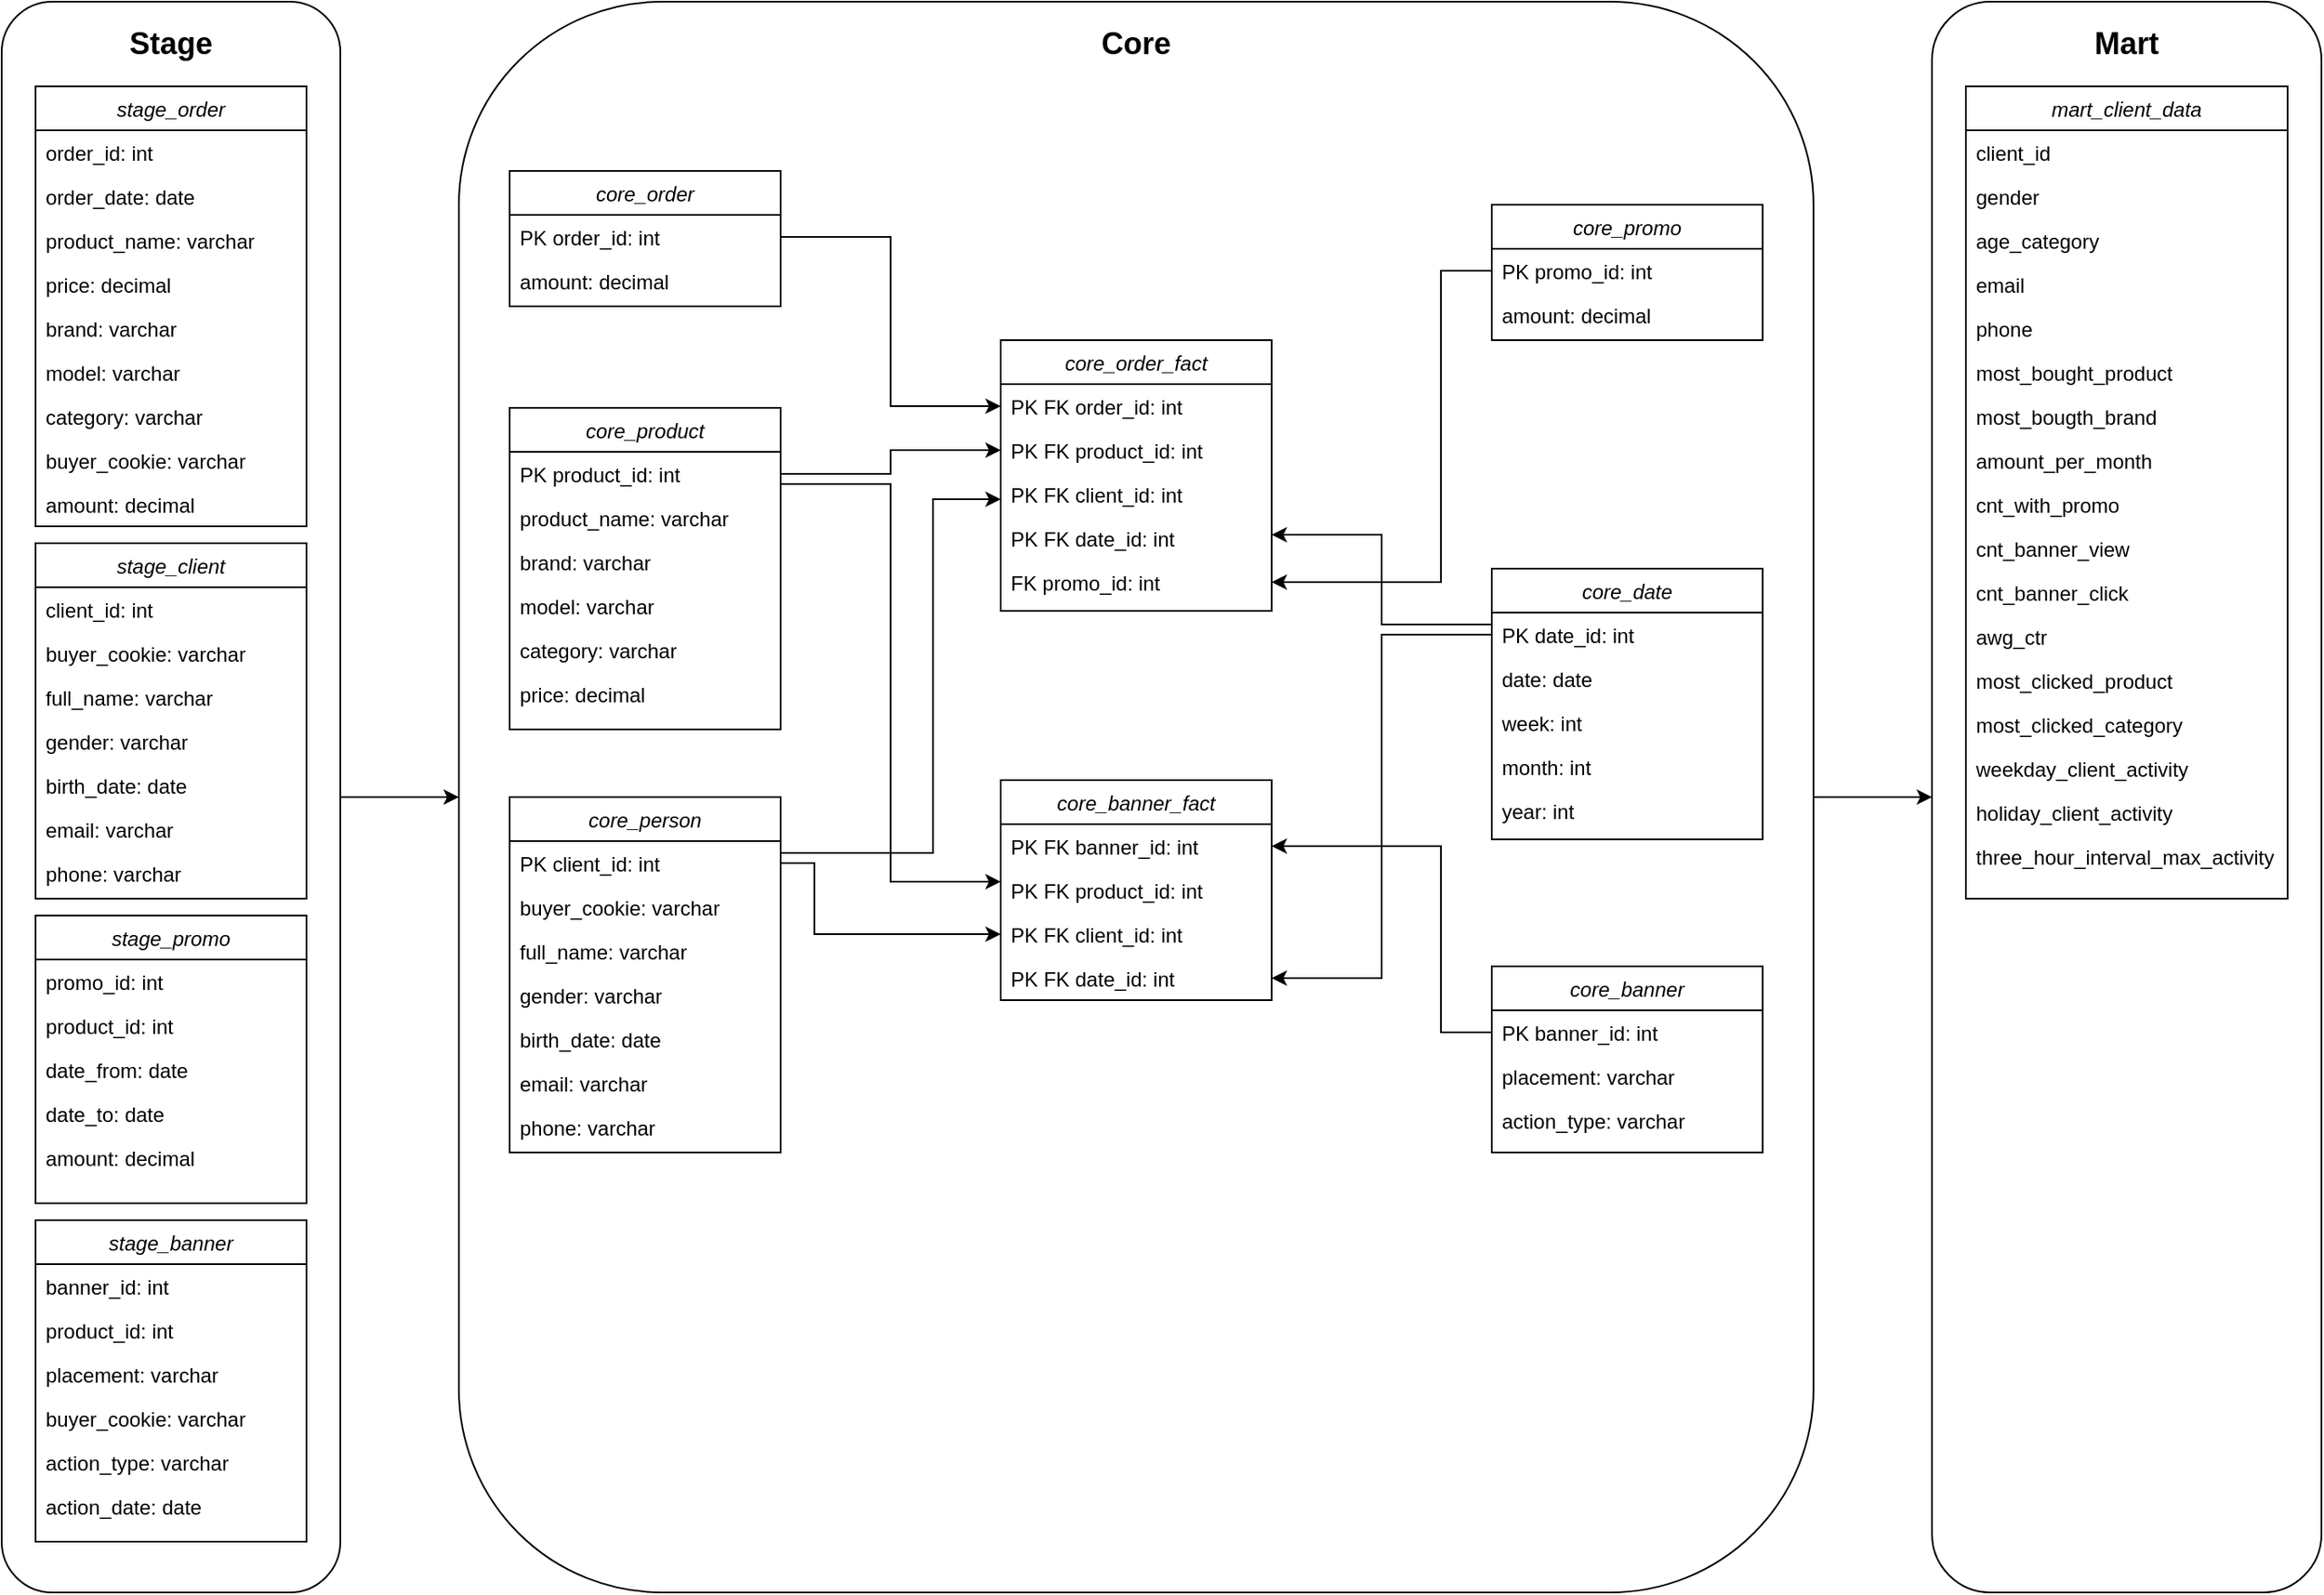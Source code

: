 <mxfile version="21.5.0" type="device">
  <diagram id="C5RBs43oDa-KdzZeNtuy" name="Page-1">
    <mxGraphModel dx="1882" dy="1046" grid="1" gridSize="10" guides="1" tooltips="1" connect="1" arrows="1" fold="1" page="1" pageScale="1" pageWidth="3300" pageHeight="4681" math="0" shadow="0">
      <root>
        <mxCell id="WIyWlLk6GJQsqaUBKTNV-0" />
        <mxCell id="WIyWlLk6GJQsqaUBKTNV-1" parent="WIyWlLk6GJQsqaUBKTNV-0" />
        <mxCell id="9TkdJ6LL7SFrTJENFwhf-164" style="edgeStyle=orthogonalEdgeStyle;rounded=0;orthogonalLoop=1;jettySize=auto;html=1;exitX=1;exitY=0.5;exitDx=0;exitDy=0;entryX=0;entryY=0.5;entryDx=0;entryDy=0;" edge="1" parent="WIyWlLk6GJQsqaUBKTNV-1" source="9TkdJ6LL7SFrTJENFwhf-155" target="9TkdJ6LL7SFrTJENFwhf-108">
          <mxGeometry relative="1" as="geometry" />
        </mxCell>
        <mxCell id="9TkdJ6LL7SFrTJENFwhf-155" value="" style="rounded=1;whiteSpace=wrap;html=1;" vertex="1" parent="WIyWlLk6GJQsqaUBKTNV-1">
          <mxGeometry x="310" y="80" width="800" height="940" as="geometry" />
        </mxCell>
        <mxCell id="9TkdJ6LL7SFrTJENFwhf-108" value="" style="rounded=1;whiteSpace=wrap;html=1;" vertex="1" parent="WIyWlLk6GJQsqaUBKTNV-1">
          <mxGeometry x="1180" y="80" width="230" height="940" as="geometry" />
        </mxCell>
        <mxCell id="9TkdJ6LL7SFrTJENFwhf-165" style="edgeStyle=orthogonalEdgeStyle;rounded=0;orthogonalLoop=1;jettySize=auto;html=1;exitX=1;exitY=0.5;exitDx=0;exitDy=0;entryX=0;entryY=0.5;entryDx=0;entryDy=0;" edge="1" parent="WIyWlLk6GJQsqaUBKTNV-1" source="9TkdJ6LL7SFrTJENFwhf-8" target="9TkdJ6LL7SFrTJENFwhf-155">
          <mxGeometry relative="1" as="geometry" />
        </mxCell>
        <mxCell id="9TkdJ6LL7SFrTJENFwhf-8" value="" style="rounded=1;whiteSpace=wrap;html=1;" vertex="1" parent="WIyWlLk6GJQsqaUBKTNV-1">
          <mxGeometry x="40" y="80" width="200" height="940" as="geometry" />
        </mxCell>
        <mxCell id="zkfFHV4jXpPFQw0GAbJ--0" value="stage_promo" style="swimlane;fontStyle=2;align=center;verticalAlign=top;childLayout=stackLayout;horizontal=1;startSize=26;horizontalStack=0;resizeParent=1;resizeLast=0;collapsible=1;marginBottom=0;rounded=0;shadow=0;strokeWidth=1;" parent="WIyWlLk6GJQsqaUBKTNV-1" vertex="1">
          <mxGeometry x="60" y="620" width="160" height="170" as="geometry">
            <mxRectangle x="230" y="140" width="160" height="26" as="alternateBounds" />
          </mxGeometry>
        </mxCell>
        <mxCell id="zkfFHV4jXpPFQw0GAbJ--1" value="promo_id: int" style="text;align=left;verticalAlign=top;spacingLeft=4;spacingRight=4;overflow=hidden;rotatable=0;points=[[0,0.5],[1,0.5]];portConstraint=eastwest;" parent="zkfFHV4jXpPFQw0GAbJ--0" vertex="1">
          <mxGeometry y="26" width="160" height="26" as="geometry" />
        </mxCell>
        <mxCell id="zkfFHV4jXpPFQw0GAbJ--2" value="product_id: int" style="text;align=left;verticalAlign=top;spacingLeft=4;spacingRight=4;overflow=hidden;rotatable=0;points=[[0,0.5],[1,0.5]];portConstraint=eastwest;rounded=0;shadow=0;html=0;" parent="zkfFHV4jXpPFQw0GAbJ--0" vertex="1">
          <mxGeometry y="52" width="160" height="26" as="geometry" />
        </mxCell>
        <mxCell id="zkfFHV4jXpPFQw0GAbJ--3" value="date_from: date" style="text;align=left;verticalAlign=top;spacingLeft=4;spacingRight=4;overflow=hidden;rotatable=0;points=[[0,0.5],[1,0.5]];portConstraint=eastwest;rounded=0;shadow=0;html=0;" parent="zkfFHV4jXpPFQw0GAbJ--0" vertex="1">
          <mxGeometry y="78" width="160" height="26" as="geometry" />
        </mxCell>
        <mxCell id="9TkdJ6LL7SFrTJENFwhf-22" value="date_to: date" style="text;align=left;verticalAlign=top;spacingLeft=4;spacingRight=4;overflow=hidden;rotatable=0;points=[[0,0.5],[1,0.5]];portConstraint=eastwest;rounded=0;shadow=0;html=0;" vertex="1" parent="zkfFHV4jXpPFQw0GAbJ--0">
          <mxGeometry y="104" width="160" height="26" as="geometry" />
        </mxCell>
        <mxCell id="9TkdJ6LL7SFrTJENFwhf-23" value="amount: decimal" style="text;align=left;verticalAlign=top;spacingLeft=4;spacingRight=4;overflow=hidden;rotatable=0;points=[[0,0.5],[1,0.5]];portConstraint=eastwest;rounded=0;shadow=0;html=0;" vertex="1" parent="zkfFHV4jXpPFQw0GAbJ--0">
          <mxGeometry y="130" width="160" height="26" as="geometry" />
        </mxCell>
        <mxCell id="9TkdJ6LL7SFrTJENFwhf-0" value="stage_client" style="swimlane;fontStyle=2;align=center;verticalAlign=top;childLayout=stackLayout;horizontal=1;startSize=26;horizontalStack=0;resizeParent=1;resizeLast=0;collapsible=1;marginBottom=0;rounded=0;shadow=0;strokeWidth=1;" vertex="1" parent="WIyWlLk6GJQsqaUBKTNV-1">
          <mxGeometry x="60" y="400" width="160" height="210" as="geometry">
            <mxRectangle x="220" y="280" width="160" height="26" as="alternateBounds" />
          </mxGeometry>
        </mxCell>
        <mxCell id="9TkdJ6LL7SFrTJENFwhf-1" value="client_id: int" style="text;align=left;verticalAlign=top;spacingLeft=4;spacingRight=4;overflow=hidden;rotatable=0;points=[[0,0.5],[1,0.5]];portConstraint=eastwest;" vertex="1" parent="9TkdJ6LL7SFrTJENFwhf-0">
          <mxGeometry y="26" width="160" height="26" as="geometry" />
        </mxCell>
        <mxCell id="9TkdJ6LL7SFrTJENFwhf-2" value="buyer_cookie: varchar" style="text;align=left;verticalAlign=top;spacingLeft=4;spacingRight=4;overflow=hidden;rotatable=0;points=[[0,0.5],[1,0.5]];portConstraint=eastwest;rounded=0;shadow=0;html=0;" vertex="1" parent="9TkdJ6LL7SFrTJENFwhf-0">
          <mxGeometry y="52" width="160" height="26" as="geometry" />
        </mxCell>
        <mxCell id="9TkdJ6LL7SFrTJENFwhf-3" value="full_name: varchar" style="text;align=left;verticalAlign=top;spacingLeft=4;spacingRight=4;overflow=hidden;rotatable=0;points=[[0,0.5],[1,0.5]];portConstraint=eastwest;rounded=0;shadow=0;html=0;" vertex="1" parent="9TkdJ6LL7SFrTJENFwhf-0">
          <mxGeometry y="78" width="160" height="26" as="geometry" />
        </mxCell>
        <mxCell id="9TkdJ6LL7SFrTJENFwhf-18" value="gender: varchar" style="text;align=left;verticalAlign=top;spacingLeft=4;spacingRight=4;overflow=hidden;rotatable=0;points=[[0,0.5],[1,0.5]];portConstraint=eastwest;rounded=0;shadow=0;html=0;" vertex="1" parent="9TkdJ6LL7SFrTJENFwhf-0">
          <mxGeometry y="104" width="160" height="26" as="geometry" />
        </mxCell>
        <mxCell id="9TkdJ6LL7SFrTJENFwhf-19" value="birth_date: date" style="text;align=left;verticalAlign=top;spacingLeft=4;spacingRight=4;overflow=hidden;rotatable=0;points=[[0,0.5],[1,0.5]];portConstraint=eastwest;rounded=0;shadow=0;html=0;" vertex="1" parent="9TkdJ6LL7SFrTJENFwhf-0">
          <mxGeometry y="130" width="160" height="26" as="geometry" />
        </mxCell>
        <mxCell id="9TkdJ6LL7SFrTJENFwhf-20" value="email: varchar" style="text;align=left;verticalAlign=top;spacingLeft=4;spacingRight=4;overflow=hidden;rotatable=0;points=[[0,0.5],[1,0.5]];portConstraint=eastwest;rounded=0;shadow=0;html=0;" vertex="1" parent="9TkdJ6LL7SFrTJENFwhf-0">
          <mxGeometry y="156" width="160" height="26" as="geometry" />
        </mxCell>
        <mxCell id="9TkdJ6LL7SFrTJENFwhf-21" value="phone: varchar" style="text;align=left;verticalAlign=top;spacingLeft=4;spacingRight=4;overflow=hidden;rotatable=0;points=[[0,0.5],[1,0.5]];portConstraint=eastwest;rounded=0;shadow=0;html=0;" vertex="1" parent="9TkdJ6LL7SFrTJENFwhf-0">
          <mxGeometry y="182" width="160" height="26" as="geometry" />
        </mxCell>
        <mxCell id="9TkdJ6LL7SFrTJENFwhf-4" value="stage_order" style="swimlane;fontStyle=2;align=center;verticalAlign=top;childLayout=stackLayout;horizontal=1;startSize=26;horizontalStack=0;resizeParent=1;resizeLast=0;collapsible=1;marginBottom=0;rounded=0;shadow=0;strokeWidth=1;" vertex="1" parent="WIyWlLk6GJQsqaUBKTNV-1">
          <mxGeometry x="60" y="130" width="160" height="260" as="geometry">
            <mxRectangle x="230" y="140" width="160" height="26" as="alternateBounds" />
          </mxGeometry>
        </mxCell>
        <mxCell id="9TkdJ6LL7SFrTJENFwhf-5" value="order_id: int" style="text;align=left;verticalAlign=top;spacingLeft=4;spacingRight=4;overflow=hidden;rotatable=0;points=[[0,0.5],[1,0.5]];portConstraint=eastwest;" vertex="1" parent="9TkdJ6LL7SFrTJENFwhf-4">
          <mxGeometry y="26" width="160" height="26" as="geometry" />
        </mxCell>
        <mxCell id="9TkdJ6LL7SFrTJENFwhf-6" value="order_date: date" style="text;align=left;verticalAlign=top;spacingLeft=4;spacingRight=4;overflow=hidden;rotatable=0;points=[[0,0.5],[1,0.5]];portConstraint=eastwest;rounded=0;shadow=0;html=0;" vertex="1" parent="9TkdJ6LL7SFrTJENFwhf-4">
          <mxGeometry y="52" width="160" height="26" as="geometry" />
        </mxCell>
        <mxCell id="9TkdJ6LL7SFrTJENFwhf-7" value="product_name: varchar" style="text;align=left;verticalAlign=top;spacingLeft=4;spacingRight=4;overflow=hidden;rotatable=0;points=[[0,0.5],[1,0.5]];portConstraint=eastwest;rounded=0;shadow=0;html=0;" vertex="1" parent="9TkdJ6LL7SFrTJENFwhf-4">
          <mxGeometry y="78" width="160" height="26" as="geometry" />
        </mxCell>
        <mxCell id="9TkdJ6LL7SFrTJENFwhf-10" value="price: decimal" style="text;align=left;verticalAlign=top;spacingLeft=4;spacingRight=4;overflow=hidden;rotatable=0;points=[[0,0.5],[1,0.5]];portConstraint=eastwest;rounded=0;shadow=0;html=0;" vertex="1" parent="9TkdJ6LL7SFrTJENFwhf-4">
          <mxGeometry y="104" width="160" height="26" as="geometry" />
        </mxCell>
        <mxCell id="9TkdJ6LL7SFrTJENFwhf-12" value="brand: varchar" style="text;align=left;verticalAlign=top;spacingLeft=4;spacingRight=4;overflow=hidden;rotatable=0;points=[[0,0.5],[1,0.5]];portConstraint=eastwest;rounded=0;shadow=0;html=0;" vertex="1" parent="9TkdJ6LL7SFrTJENFwhf-4">
          <mxGeometry y="130" width="160" height="26" as="geometry" />
        </mxCell>
        <mxCell id="9TkdJ6LL7SFrTJENFwhf-14" value="model: varchar" style="text;align=left;verticalAlign=top;spacingLeft=4;spacingRight=4;overflow=hidden;rotatable=0;points=[[0,0.5],[1,0.5]];portConstraint=eastwest;rounded=0;shadow=0;html=0;" vertex="1" parent="9TkdJ6LL7SFrTJENFwhf-4">
          <mxGeometry y="156" width="160" height="26" as="geometry" />
        </mxCell>
        <mxCell id="9TkdJ6LL7SFrTJENFwhf-15" value="category: varchar" style="text;align=left;verticalAlign=top;spacingLeft=4;spacingRight=4;overflow=hidden;rotatable=0;points=[[0,0.5],[1,0.5]];portConstraint=eastwest;rounded=0;shadow=0;html=0;" vertex="1" parent="9TkdJ6LL7SFrTJENFwhf-4">
          <mxGeometry y="182" width="160" height="26" as="geometry" />
        </mxCell>
        <mxCell id="9TkdJ6LL7SFrTJENFwhf-17" value="buyer_cookie: varchar" style="text;align=left;verticalAlign=top;spacingLeft=4;spacingRight=4;overflow=hidden;rotatable=0;points=[[0,0.5],[1,0.5]];portConstraint=eastwest;rounded=0;shadow=0;html=0;" vertex="1" parent="9TkdJ6LL7SFrTJENFwhf-4">
          <mxGeometry y="208" width="160" height="26" as="geometry" />
        </mxCell>
        <mxCell id="9TkdJ6LL7SFrTJENFwhf-16" value="amount: decimal" style="text;align=left;verticalAlign=top;spacingLeft=4;spacingRight=4;overflow=hidden;rotatable=0;points=[[0,0.5],[1,0.5]];portConstraint=eastwest;rounded=0;shadow=0;html=0;" vertex="1" parent="9TkdJ6LL7SFrTJENFwhf-4">
          <mxGeometry y="234" width="160" height="26" as="geometry" />
        </mxCell>
        <mxCell id="9TkdJ6LL7SFrTJENFwhf-9" value="&lt;h2&gt;Stage&lt;/h2&gt;" style="text;html=1;strokeColor=none;fillColor=none;align=center;verticalAlign=middle;whiteSpace=wrap;rounded=0;" vertex="1" parent="WIyWlLk6GJQsqaUBKTNV-1">
          <mxGeometry x="110" y="90" width="60" height="30" as="geometry" />
        </mxCell>
        <mxCell id="9TkdJ6LL7SFrTJENFwhf-24" value="mart_client_data" style="swimlane;fontStyle=2;align=center;verticalAlign=top;childLayout=stackLayout;horizontal=1;startSize=26;horizontalStack=0;resizeParent=1;resizeLast=0;collapsible=1;marginBottom=0;rounded=0;shadow=0;strokeWidth=1;" vertex="1" parent="WIyWlLk6GJQsqaUBKTNV-1">
          <mxGeometry x="1200" y="130" width="190" height="480" as="geometry">
            <mxRectangle x="230" y="140" width="160" height="26" as="alternateBounds" />
          </mxGeometry>
        </mxCell>
        <mxCell id="9TkdJ6LL7SFrTJENFwhf-25" value="client_id" style="text;align=left;verticalAlign=top;spacingLeft=4;spacingRight=4;overflow=hidden;rotatable=0;points=[[0,0.5],[1,0.5]];portConstraint=eastwest;" vertex="1" parent="9TkdJ6LL7SFrTJENFwhf-24">
          <mxGeometry y="26" width="190" height="26" as="geometry" />
        </mxCell>
        <mxCell id="9TkdJ6LL7SFrTJENFwhf-26" value="gender" style="text;align=left;verticalAlign=top;spacingLeft=4;spacingRight=4;overflow=hidden;rotatable=0;points=[[0,0.5],[1,0.5]];portConstraint=eastwest;rounded=0;shadow=0;html=0;" vertex="1" parent="9TkdJ6LL7SFrTJENFwhf-24">
          <mxGeometry y="52" width="190" height="26" as="geometry" />
        </mxCell>
        <mxCell id="9TkdJ6LL7SFrTJENFwhf-27" value="age_category" style="text;align=left;verticalAlign=top;spacingLeft=4;spacingRight=4;overflow=hidden;rotatable=0;points=[[0,0.5],[1,0.5]];portConstraint=eastwest;rounded=0;shadow=0;html=0;" vertex="1" parent="9TkdJ6LL7SFrTJENFwhf-24">
          <mxGeometry y="78" width="190" height="26" as="geometry" />
        </mxCell>
        <mxCell id="9TkdJ6LL7SFrTJENFwhf-28" value="email" style="text;align=left;verticalAlign=top;spacingLeft=4;spacingRight=4;overflow=hidden;rotatable=0;points=[[0,0.5],[1,0.5]];portConstraint=eastwest;rounded=0;shadow=0;html=0;" vertex="1" parent="9TkdJ6LL7SFrTJENFwhf-24">
          <mxGeometry y="104" width="190" height="26" as="geometry" />
        </mxCell>
        <mxCell id="9TkdJ6LL7SFrTJENFwhf-29" value="phone" style="text;align=left;verticalAlign=top;spacingLeft=4;spacingRight=4;overflow=hidden;rotatable=0;points=[[0,0.5],[1,0.5]];portConstraint=eastwest;rounded=0;shadow=0;html=0;" vertex="1" parent="9TkdJ6LL7SFrTJENFwhf-24">
          <mxGeometry y="130" width="190" height="26" as="geometry" />
        </mxCell>
        <mxCell id="9TkdJ6LL7SFrTJENFwhf-30" value="most_bought_product" style="text;align=left;verticalAlign=top;spacingLeft=4;spacingRight=4;overflow=hidden;rotatable=0;points=[[0,0.5],[1,0.5]];portConstraint=eastwest;rounded=0;shadow=0;html=0;" vertex="1" parent="9TkdJ6LL7SFrTJENFwhf-24">
          <mxGeometry y="156" width="190" height="26" as="geometry" />
        </mxCell>
        <mxCell id="9TkdJ6LL7SFrTJENFwhf-31" value="most_bougth_brand" style="text;align=left;verticalAlign=top;spacingLeft=4;spacingRight=4;overflow=hidden;rotatable=0;points=[[0,0.5],[1,0.5]];portConstraint=eastwest;rounded=0;shadow=0;html=0;" vertex="1" parent="9TkdJ6LL7SFrTJENFwhf-24">
          <mxGeometry y="182" width="190" height="26" as="geometry" />
        </mxCell>
        <mxCell id="9TkdJ6LL7SFrTJENFwhf-32" value="amount_per_month" style="text;align=left;verticalAlign=top;spacingLeft=4;spacingRight=4;overflow=hidden;rotatable=0;points=[[0,0.5],[1,0.5]];portConstraint=eastwest;rounded=0;shadow=0;html=0;" vertex="1" parent="9TkdJ6LL7SFrTJENFwhf-24">
          <mxGeometry y="208" width="190" height="26" as="geometry" />
        </mxCell>
        <mxCell id="9TkdJ6LL7SFrTJENFwhf-33" value="cnt_with_promo" style="text;align=left;verticalAlign=top;spacingLeft=4;spacingRight=4;overflow=hidden;rotatable=0;points=[[0,0.5],[1,0.5]];portConstraint=eastwest;rounded=0;shadow=0;html=0;" vertex="1" parent="9TkdJ6LL7SFrTJENFwhf-24">
          <mxGeometry y="234" width="190" height="26" as="geometry" />
        </mxCell>
        <mxCell id="9TkdJ6LL7SFrTJENFwhf-156" value="cnt_banner_view" style="text;align=left;verticalAlign=top;spacingLeft=4;spacingRight=4;overflow=hidden;rotatable=0;points=[[0,0.5],[1,0.5]];portConstraint=eastwest;rounded=0;shadow=0;html=0;" vertex="1" parent="9TkdJ6LL7SFrTJENFwhf-24">
          <mxGeometry y="260" width="190" height="26" as="geometry" />
        </mxCell>
        <mxCell id="9TkdJ6LL7SFrTJENFwhf-157" value="cnt_banner_click" style="text;align=left;verticalAlign=top;spacingLeft=4;spacingRight=4;overflow=hidden;rotatable=0;points=[[0,0.5],[1,0.5]];portConstraint=eastwest;rounded=0;shadow=0;html=0;" vertex="1" parent="9TkdJ6LL7SFrTJENFwhf-24">
          <mxGeometry y="286" width="190" height="26" as="geometry" />
        </mxCell>
        <mxCell id="9TkdJ6LL7SFrTJENFwhf-158" value="awg_ctr" style="text;align=left;verticalAlign=top;spacingLeft=4;spacingRight=4;overflow=hidden;rotatable=0;points=[[0,0.5],[1,0.5]];portConstraint=eastwest;rounded=0;shadow=0;html=0;" vertex="1" parent="9TkdJ6LL7SFrTJENFwhf-24">
          <mxGeometry y="312" width="190" height="26" as="geometry" />
        </mxCell>
        <mxCell id="9TkdJ6LL7SFrTJENFwhf-159" value="most_clicked_product" style="text;align=left;verticalAlign=top;spacingLeft=4;spacingRight=4;overflow=hidden;rotatable=0;points=[[0,0.5],[1,0.5]];portConstraint=eastwest;rounded=0;shadow=0;html=0;" vertex="1" parent="9TkdJ6LL7SFrTJENFwhf-24">
          <mxGeometry y="338" width="190" height="26" as="geometry" />
        </mxCell>
        <mxCell id="9TkdJ6LL7SFrTJENFwhf-160" value="most_clicked_category" style="text;align=left;verticalAlign=top;spacingLeft=4;spacingRight=4;overflow=hidden;rotatable=0;points=[[0,0.5],[1,0.5]];portConstraint=eastwest;rounded=0;shadow=0;html=0;" vertex="1" parent="9TkdJ6LL7SFrTJENFwhf-24">
          <mxGeometry y="364" width="190" height="26" as="geometry" />
        </mxCell>
        <mxCell id="9TkdJ6LL7SFrTJENFwhf-161" value="weekday_client_activity" style="text;align=left;verticalAlign=top;spacingLeft=4;spacingRight=4;overflow=hidden;rotatable=0;points=[[0,0.5],[1,0.5]];portConstraint=eastwest;rounded=0;shadow=0;html=0;" vertex="1" parent="9TkdJ6LL7SFrTJENFwhf-24">
          <mxGeometry y="390" width="190" height="26" as="geometry" />
        </mxCell>
        <mxCell id="9TkdJ6LL7SFrTJENFwhf-162" value="holiday_client_activity" style="text;align=left;verticalAlign=top;spacingLeft=4;spacingRight=4;overflow=hidden;rotatable=0;points=[[0,0.5],[1,0.5]];portConstraint=eastwest;rounded=0;shadow=0;html=0;" vertex="1" parent="9TkdJ6LL7SFrTJENFwhf-24">
          <mxGeometry y="416" width="190" height="26" as="geometry" />
        </mxCell>
        <mxCell id="9TkdJ6LL7SFrTJENFwhf-163" value="three_hour_interval_max_activity" style="text;align=left;verticalAlign=top;spacingLeft=4;spacingRight=4;overflow=hidden;rotatable=0;points=[[0,0.5],[1,0.5]];portConstraint=eastwest;rounded=0;shadow=0;html=0;" vertex="1" parent="9TkdJ6LL7SFrTJENFwhf-24">
          <mxGeometry y="442" width="190" height="26" as="geometry" />
        </mxCell>
        <mxCell id="9TkdJ6LL7SFrTJENFwhf-35" value="core_product" style="swimlane;fontStyle=2;align=center;verticalAlign=top;childLayout=stackLayout;horizontal=1;startSize=26;horizontalStack=0;resizeParent=1;resizeLast=0;collapsible=1;marginBottom=0;rounded=0;shadow=0;strokeWidth=1;" vertex="1" parent="WIyWlLk6GJQsqaUBKTNV-1">
          <mxGeometry x="340" y="320" width="160" height="190" as="geometry">
            <mxRectangle x="230" y="140" width="160" height="26" as="alternateBounds" />
          </mxGeometry>
        </mxCell>
        <mxCell id="9TkdJ6LL7SFrTJENFwhf-36" value="PK product_id: int" style="text;align=left;verticalAlign=top;spacingLeft=4;spacingRight=4;overflow=hidden;rotatable=0;points=[[0,0.5],[1,0.5]];portConstraint=eastwest;" vertex="1" parent="9TkdJ6LL7SFrTJENFwhf-35">
          <mxGeometry y="26" width="160" height="26" as="geometry" />
        </mxCell>
        <mxCell id="9TkdJ6LL7SFrTJENFwhf-37" value="product_name: varchar" style="text;align=left;verticalAlign=top;spacingLeft=4;spacingRight=4;overflow=hidden;rotatable=0;points=[[0,0.5],[1,0.5]];portConstraint=eastwest;rounded=0;shadow=0;html=0;" vertex="1" parent="9TkdJ6LL7SFrTJENFwhf-35">
          <mxGeometry y="52" width="160" height="26" as="geometry" />
        </mxCell>
        <mxCell id="9TkdJ6LL7SFrTJENFwhf-38" value="brand: varchar" style="text;align=left;verticalAlign=top;spacingLeft=4;spacingRight=4;overflow=hidden;rotatable=0;points=[[0,0.5],[1,0.5]];portConstraint=eastwest;rounded=0;shadow=0;html=0;" vertex="1" parent="9TkdJ6LL7SFrTJENFwhf-35">
          <mxGeometry y="78" width="160" height="26" as="geometry" />
        </mxCell>
        <mxCell id="9TkdJ6LL7SFrTJENFwhf-39" value="model: varchar" style="text;align=left;verticalAlign=top;spacingLeft=4;spacingRight=4;overflow=hidden;rotatable=0;points=[[0,0.5],[1,0.5]];portConstraint=eastwest;rounded=0;shadow=0;html=0;" vertex="1" parent="9TkdJ6LL7SFrTJENFwhf-35">
          <mxGeometry y="104" width="160" height="26" as="geometry" />
        </mxCell>
        <mxCell id="9TkdJ6LL7SFrTJENFwhf-40" value="category: varchar" style="text;align=left;verticalAlign=top;spacingLeft=4;spacingRight=4;overflow=hidden;rotatable=0;points=[[0,0.5],[1,0.5]];portConstraint=eastwest;rounded=0;shadow=0;html=0;" vertex="1" parent="9TkdJ6LL7SFrTJENFwhf-35">
          <mxGeometry y="130" width="160" height="26" as="geometry" />
        </mxCell>
        <mxCell id="9TkdJ6LL7SFrTJENFwhf-41" value="price: decimal" style="text;align=left;verticalAlign=top;spacingLeft=4;spacingRight=4;overflow=hidden;rotatable=0;points=[[0,0.5],[1,0.5]];portConstraint=eastwest;rounded=0;shadow=0;html=0;" vertex="1" parent="9TkdJ6LL7SFrTJENFwhf-35">
          <mxGeometry y="156" width="160" height="26" as="geometry" />
        </mxCell>
        <mxCell id="9TkdJ6LL7SFrTJENFwhf-45" value="core_person" style="swimlane;fontStyle=2;align=center;verticalAlign=top;childLayout=stackLayout;horizontal=1;startSize=26;horizontalStack=0;resizeParent=1;resizeLast=0;collapsible=1;marginBottom=0;rounded=0;shadow=0;strokeWidth=1;" vertex="1" parent="WIyWlLk6GJQsqaUBKTNV-1">
          <mxGeometry x="340" y="550" width="160" height="210" as="geometry">
            <mxRectangle x="230" y="140" width="160" height="26" as="alternateBounds" />
          </mxGeometry>
        </mxCell>
        <mxCell id="9TkdJ6LL7SFrTJENFwhf-46" value="PK client_id: int" style="text;align=left;verticalAlign=top;spacingLeft=4;spacingRight=4;overflow=hidden;rotatable=0;points=[[0,0.5],[1,0.5]];portConstraint=eastwest;" vertex="1" parent="9TkdJ6LL7SFrTJENFwhf-45">
          <mxGeometry y="26" width="160" height="26" as="geometry" />
        </mxCell>
        <mxCell id="9TkdJ6LL7SFrTJENFwhf-47" value="buyer_cookie: varchar" style="text;align=left;verticalAlign=top;spacingLeft=4;spacingRight=4;overflow=hidden;rotatable=0;points=[[0,0.5],[1,0.5]];portConstraint=eastwest;rounded=0;shadow=0;html=0;" vertex="1" parent="9TkdJ6LL7SFrTJENFwhf-45">
          <mxGeometry y="52" width="160" height="26" as="geometry" />
        </mxCell>
        <mxCell id="9TkdJ6LL7SFrTJENFwhf-48" value="full_name: varchar" style="text;align=left;verticalAlign=top;spacingLeft=4;spacingRight=4;overflow=hidden;rotatable=0;points=[[0,0.5],[1,0.5]];portConstraint=eastwest;rounded=0;shadow=0;html=0;" vertex="1" parent="9TkdJ6LL7SFrTJENFwhf-45">
          <mxGeometry y="78" width="160" height="26" as="geometry" />
        </mxCell>
        <mxCell id="9TkdJ6LL7SFrTJENFwhf-49" value="gender: varchar" style="text;align=left;verticalAlign=top;spacingLeft=4;spacingRight=4;overflow=hidden;rotatable=0;points=[[0,0.5],[1,0.5]];portConstraint=eastwest;rounded=0;shadow=0;html=0;" vertex="1" parent="9TkdJ6LL7SFrTJENFwhf-45">
          <mxGeometry y="104" width="160" height="26" as="geometry" />
        </mxCell>
        <mxCell id="9TkdJ6LL7SFrTJENFwhf-50" value="birth_date: date" style="text;align=left;verticalAlign=top;spacingLeft=4;spacingRight=4;overflow=hidden;rotatable=0;points=[[0,0.5],[1,0.5]];portConstraint=eastwest;rounded=0;shadow=0;html=0;" vertex="1" parent="9TkdJ6LL7SFrTJENFwhf-45">
          <mxGeometry y="130" width="160" height="26" as="geometry" />
        </mxCell>
        <mxCell id="9TkdJ6LL7SFrTJENFwhf-51" value="email: varchar" style="text;align=left;verticalAlign=top;spacingLeft=4;spacingRight=4;overflow=hidden;rotatable=0;points=[[0,0.5],[1,0.5]];portConstraint=eastwest;rounded=0;shadow=0;html=0;" vertex="1" parent="9TkdJ6LL7SFrTJENFwhf-45">
          <mxGeometry y="156" width="160" height="26" as="geometry" />
        </mxCell>
        <mxCell id="9TkdJ6LL7SFrTJENFwhf-52" value="phone: varchar" style="text;align=left;verticalAlign=top;spacingLeft=4;spacingRight=4;overflow=hidden;rotatable=0;points=[[0,0.5],[1,0.5]];portConstraint=eastwest;rounded=0;shadow=0;html=0;" vertex="1" parent="9TkdJ6LL7SFrTJENFwhf-45">
          <mxGeometry y="182" width="160" height="26" as="geometry" />
        </mxCell>
        <mxCell id="9TkdJ6LL7SFrTJENFwhf-53" value="core_promo" style="swimlane;fontStyle=2;align=center;verticalAlign=top;childLayout=stackLayout;horizontal=1;startSize=26;horizontalStack=0;resizeParent=1;resizeLast=0;collapsible=1;marginBottom=0;rounded=0;shadow=0;strokeWidth=1;" vertex="1" parent="WIyWlLk6GJQsqaUBKTNV-1">
          <mxGeometry x="920" y="200" width="160" height="80" as="geometry">
            <mxRectangle x="230" y="140" width="160" height="26" as="alternateBounds" />
          </mxGeometry>
        </mxCell>
        <mxCell id="9TkdJ6LL7SFrTJENFwhf-54" value="PK promo_id: int" style="text;align=left;verticalAlign=top;spacingLeft=4;spacingRight=4;overflow=hidden;rotatable=0;points=[[0,0.5],[1,0.5]];portConstraint=eastwest;" vertex="1" parent="9TkdJ6LL7SFrTJENFwhf-53">
          <mxGeometry y="26" width="160" height="26" as="geometry" />
        </mxCell>
        <mxCell id="9TkdJ6LL7SFrTJENFwhf-58" value="amount: decimal" style="text;align=left;verticalAlign=top;spacingLeft=4;spacingRight=4;overflow=hidden;rotatable=0;points=[[0,0.5],[1,0.5]];portConstraint=eastwest;rounded=0;shadow=0;html=0;" vertex="1" parent="9TkdJ6LL7SFrTJENFwhf-53">
          <mxGeometry y="52" width="160" height="26" as="geometry" />
        </mxCell>
        <mxCell id="9TkdJ6LL7SFrTJENFwhf-61" value="core_order_fact" style="swimlane;fontStyle=2;align=center;verticalAlign=top;childLayout=stackLayout;horizontal=1;startSize=26;horizontalStack=0;resizeParent=1;resizeLast=0;collapsible=1;marginBottom=0;rounded=0;shadow=0;strokeWidth=1;" vertex="1" parent="WIyWlLk6GJQsqaUBKTNV-1">
          <mxGeometry x="630" y="280" width="160" height="160" as="geometry">
            <mxRectangle x="230" y="140" width="160" height="26" as="alternateBounds" />
          </mxGeometry>
        </mxCell>
        <mxCell id="9TkdJ6LL7SFrTJENFwhf-62" value="PK FK order_id: int" style="text;align=left;verticalAlign=top;spacingLeft=4;spacingRight=4;overflow=hidden;rotatable=0;points=[[0,0.5],[1,0.5]];portConstraint=eastwest;" vertex="1" parent="9TkdJ6LL7SFrTJENFwhf-61">
          <mxGeometry y="26" width="160" height="26" as="geometry" />
        </mxCell>
        <mxCell id="9TkdJ6LL7SFrTJENFwhf-63" value="PK FK product_id: int" style="text;align=left;verticalAlign=top;spacingLeft=4;spacingRight=4;overflow=hidden;rotatable=0;points=[[0,0.5],[1,0.5]];portConstraint=eastwest;rounded=0;shadow=0;html=0;" vertex="1" parent="9TkdJ6LL7SFrTJENFwhf-61">
          <mxGeometry y="52" width="160" height="26" as="geometry" />
        </mxCell>
        <mxCell id="9TkdJ6LL7SFrTJENFwhf-64" value="PK FK client_id: int" style="text;align=left;verticalAlign=top;spacingLeft=4;spacingRight=4;overflow=hidden;rotatable=0;points=[[0,0.5],[1,0.5]];portConstraint=eastwest;rounded=0;shadow=0;html=0;" vertex="1" parent="9TkdJ6LL7SFrTJENFwhf-61">
          <mxGeometry y="78" width="160" height="26" as="geometry" />
        </mxCell>
        <mxCell id="9TkdJ6LL7SFrTJENFwhf-99" value="PK FK date_id: int" style="text;align=left;verticalAlign=top;spacingLeft=4;spacingRight=4;overflow=hidden;rotatable=0;points=[[0,0.5],[1,0.5]];portConstraint=eastwest;rounded=0;shadow=0;html=0;" vertex="1" parent="9TkdJ6LL7SFrTJENFwhf-61">
          <mxGeometry y="104" width="160" height="26" as="geometry" />
        </mxCell>
        <mxCell id="9TkdJ6LL7SFrTJENFwhf-65" value="FK promo_id: int" style="text;align=left;verticalAlign=top;spacingLeft=4;spacingRight=4;overflow=hidden;rotatable=0;points=[[0,0.5],[1,0.5]];portConstraint=eastwest;rounded=0;shadow=0;html=0;" vertex="1" parent="9TkdJ6LL7SFrTJENFwhf-61">
          <mxGeometry y="130" width="160" height="26" as="geometry" />
        </mxCell>
        <mxCell id="9TkdJ6LL7SFrTJENFwhf-68" value="core_date" style="swimlane;fontStyle=2;align=center;verticalAlign=top;childLayout=stackLayout;horizontal=1;startSize=26;horizontalStack=0;resizeParent=1;resizeLast=0;collapsible=1;marginBottom=0;rounded=0;shadow=0;strokeWidth=1;" vertex="1" parent="WIyWlLk6GJQsqaUBKTNV-1">
          <mxGeometry x="920" y="415" width="160" height="160" as="geometry">
            <mxRectangle x="230" y="140" width="160" height="26" as="alternateBounds" />
          </mxGeometry>
        </mxCell>
        <mxCell id="9TkdJ6LL7SFrTJENFwhf-69" value="PK date_id: int" style="text;align=left;verticalAlign=top;spacingLeft=4;spacingRight=4;overflow=hidden;rotatable=0;points=[[0,0.5],[1,0.5]];portConstraint=eastwest;" vertex="1" parent="9TkdJ6LL7SFrTJENFwhf-68">
          <mxGeometry y="26" width="160" height="26" as="geometry" />
        </mxCell>
        <mxCell id="9TkdJ6LL7SFrTJENFwhf-70" value="date: date" style="text;align=left;verticalAlign=top;spacingLeft=4;spacingRight=4;overflow=hidden;rotatable=0;points=[[0,0.5],[1,0.5]];portConstraint=eastwest;rounded=0;shadow=0;html=0;" vertex="1" parent="9TkdJ6LL7SFrTJENFwhf-68">
          <mxGeometry y="52" width="160" height="26" as="geometry" />
        </mxCell>
        <mxCell id="9TkdJ6LL7SFrTJENFwhf-71" value="week: int" style="text;align=left;verticalAlign=top;spacingLeft=4;spacingRight=4;overflow=hidden;rotatable=0;points=[[0,0.5],[1,0.5]];portConstraint=eastwest;rounded=0;shadow=0;html=0;" vertex="1" parent="9TkdJ6LL7SFrTJENFwhf-68">
          <mxGeometry y="78" width="160" height="26" as="geometry" />
        </mxCell>
        <mxCell id="9TkdJ6LL7SFrTJENFwhf-72" value="month: int" style="text;align=left;verticalAlign=top;spacingLeft=4;spacingRight=4;overflow=hidden;rotatable=0;points=[[0,0.5],[1,0.5]];portConstraint=eastwest;rounded=0;shadow=0;html=0;" vertex="1" parent="9TkdJ6LL7SFrTJENFwhf-68">
          <mxGeometry y="104" width="160" height="26" as="geometry" />
        </mxCell>
        <mxCell id="9TkdJ6LL7SFrTJENFwhf-73" value="year: int" style="text;align=left;verticalAlign=top;spacingLeft=4;spacingRight=4;overflow=hidden;rotatable=0;points=[[0,0.5],[1,0.5]];portConstraint=eastwest;rounded=0;shadow=0;html=0;" vertex="1" parent="9TkdJ6LL7SFrTJENFwhf-68">
          <mxGeometry y="130" width="160" height="26" as="geometry" />
        </mxCell>
        <mxCell id="9TkdJ6LL7SFrTJENFwhf-76" value="core_order" style="swimlane;fontStyle=2;align=center;verticalAlign=top;childLayout=stackLayout;horizontal=1;startSize=26;horizontalStack=0;resizeParent=1;resizeLast=0;collapsible=1;marginBottom=0;rounded=0;shadow=0;strokeWidth=1;" vertex="1" parent="WIyWlLk6GJQsqaUBKTNV-1">
          <mxGeometry x="340" y="180" width="160" height="80" as="geometry">
            <mxRectangle x="230" y="140" width="160" height="26" as="alternateBounds" />
          </mxGeometry>
        </mxCell>
        <mxCell id="9TkdJ6LL7SFrTJENFwhf-77" value="PK order_id: int" style="text;align=left;verticalAlign=top;spacingLeft=4;spacingRight=4;overflow=hidden;rotatable=0;points=[[0,0.5],[1,0.5]];portConstraint=eastwest;" vertex="1" parent="9TkdJ6LL7SFrTJENFwhf-76">
          <mxGeometry y="26" width="160" height="26" as="geometry" />
        </mxCell>
        <mxCell id="9TkdJ6LL7SFrTJENFwhf-92" value="amount: decimal" style="text;align=left;verticalAlign=top;spacingLeft=4;spacingRight=4;overflow=hidden;rotatable=0;points=[[0,0.5],[1,0.5]];portConstraint=eastwest;rounded=0;shadow=0;html=0;" vertex="1" parent="9TkdJ6LL7SFrTJENFwhf-76">
          <mxGeometry y="52" width="160" height="26" as="geometry" />
        </mxCell>
        <mxCell id="9TkdJ6LL7SFrTJENFwhf-107" value="&lt;h2&gt;Core&lt;/h2&gt;" style="text;html=1;strokeColor=none;fillColor=none;align=center;verticalAlign=middle;whiteSpace=wrap;rounded=0;" vertex="1" parent="WIyWlLk6GJQsqaUBKTNV-1">
          <mxGeometry x="680" y="90" width="60" height="30" as="geometry" />
        </mxCell>
        <mxCell id="9TkdJ6LL7SFrTJENFwhf-109" value="&lt;h2&gt;Mart&lt;/h2&gt;" style="text;html=1;strokeColor=none;fillColor=none;align=center;verticalAlign=middle;whiteSpace=wrap;rounded=0;" vertex="1" parent="WIyWlLk6GJQsqaUBKTNV-1">
          <mxGeometry x="1265" y="90" width="60" height="30" as="geometry" />
        </mxCell>
        <mxCell id="9TkdJ6LL7SFrTJENFwhf-114" value="stage_banner" style="swimlane;fontStyle=2;align=center;verticalAlign=top;childLayout=stackLayout;horizontal=1;startSize=26;horizontalStack=0;resizeParent=1;resizeLast=0;collapsible=1;marginBottom=0;rounded=0;shadow=0;strokeWidth=1;" vertex="1" parent="WIyWlLk6GJQsqaUBKTNV-1">
          <mxGeometry x="60" y="800" width="160" height="190" as="geometry">
            <mxRectangle x="230" y="140" width="160" height="26" as="alternateBounds" />
          </mxGeometry>
        </mxCell>
        <mxCell id="9TkdJ6LL7SFrTJENFwhf-115" value="banner_id: int" style="text;align=left;verticalAlign=top;spacingLeft=4;spacingRight=4;overflow=hidden;rotatable=0;points=[[0,0.5],[1,0.5]];portConstraint=eastwest;" vertex="1" parent="9TkdJ6LL7SFrTJENFwhf-114">
          <mxGeometry y="26" width="160" height="26" as="geometry" />
        </mxCell>
        <mxCell id="9TkdJ6LL7SFrTJENFwhf-116" value="product_id: int" style="text;align=left;verticalAlign=top;spacingLeft=4;spacingRight=4;overflow=hidden;rotatable=0;points=[[0,0.5],[1,0.5]];portConstraint=eastwest;rounded=0;shadow=0;html=0;" vertex="1" parent="9TkdJ6LL7SFrTJENFwhf-114">
          <mxGeometry y="52" width="160" height="26" as="geometry" />
        </mxCell>
        <mxCell id="9TkdJ6LL7SFrTJENFwhf-117" value="placement: varchar" style="text;align=left;verticalAlign=top;spacingLeft=4;spacingRight=4;overflow=hidden;rotatable=0;points=[[0,0.5],[1,0.5]];portConstraint=eastwest;rounded=0;shadow=0;html=0;" vertex="1" parent="9TkdJ6LL7SFrTJENFwhf-114">
          <mxGeometry y="78" width="160" height="26" as="geometry" />
        </mxCell>
        <mxCell id="9TkdJ6LL7SFrTJENFwhf-118" value="buyer_cookie: varchar" style="text;align=left;verticalAlign=top;spacingLeft=4;spacingRight=4;overflow=hidden;rotatable=0;points=[[0,0.5],[1,0.5]];portConstraint=eastwest;rounded=0;shadow=0;html=0;" vertex="1" parent="9TkdJ6LL7SFrTJENFwhf-114">
          <mxGeometry y="104" width="160" height="26" as="geometry" />
        </mxCell>
        <mxCell id="9TkdJ6LL7SFrTJENFwhf-119" value="action_type: varchar" style="text;align=left;verticalAlign=top;spacingLeft=4;spacingRight=4;overflow=hidden;rotatable=0;points=[[0,0.5],[1,0.5]];portConstraint=eastwest;rounded=0;shadow=0;html=0;" vertex="1" parent="9TkdJ6LL7SFrTJENFwhf-114">
          <mxGeometry y="130" width="160" height="26" as="geometry" />
        </mxCell>
        <mxCell id="9TkdJ6LL7SFrTJENFwhf-120" value="action_date: date" style="text;align=left;verticalAlign=top;spacingLeft=4;spacingRight=4;overflow=hidden;rotatable=0;points=[[0,0.5],[1,0.5]];portConstraint=eastwest;rounded=0;shadow=0;html=0;" vertex="1" parent="9TkdJ6LL7SFrTJENFwhf-114">
          <mxGeometry y="156" width="160" height="26" as="geometry" />
        </mxCell>
        <mxCell id="9TkdJ6LL7SFrTJENFwhf-121" value="core_banner" style="swimlane;fontStyle=2;align=center;verticalAlign=top;childLayout=stackLayout;horizontal=1;startSize=26;horizontalStack=0;resizeParent=1;resizeLast=0;collapsible=1;marginBottom=0;rounded=0;shadow=0;strokeWidth=1;" vertex="1" parent="WIyWlLk6GJQsqaUBKTNV-1">
          <mxGeometry x="920" y="650" width="160" height="110" as="geometry">
            <mxRectangle x="230" y="140" width="160" height="26" as="alternateBounds" />
          </mxGeometry>
        </mxCell>
        <mxCell id="9TkdJ6LL7SFrTJENFwhf-122" value="PK banner_id: int" style="text;align=left;verticalAlign=top;spacingLeft=4;spacingRight=4;overflow=hidden;rotatable=0;points=[[0,0.5],[1,0.5]];portConstraint=eastwest;" vertex="1" parent="9TkdJ6LL7SFrTJENFwhf-121">
          <mxGeometry y="26" width="160" height="26" as="geometry" />
        </mxCell>
        <mxCell id="9TkdJ6LL7SFrTJENFwhf-123" value="placement: varchar" style="text;align=left;verticalAlign=top;spacingLeft=4;spacingRight=4;overflow=hidden;rotatable=0;points=[[0,0.5],[1,0.5]];portConstraint=eastwest;rounded=0;shadow=0;html=0;" vertex="1" parent="9TkdJ6LL7SFrTJENFwhf-121">
          <mxGeometry y="52" width="160" height="26" as="geometry" />
        </mxCell>
        <mxCell id="9TkdJ6LL7SFrTJENFwhf-124" value="action_type: varchar" style="text;align=left;verticalAlign=top;spacingLeft=4;spacingRight=4;overflow=hidden;rotatable=0;points=[[0,0.5],[1,0.5]];portConstraint=eastwest;rounded=0;shadow=0;html=0;" vertex="1" parent="9TkdJ6LL7SFrTJENFwhf-121">
          <mxGeometry y="78" width="160" height="26" as="geometry" />
        </mxCell>
        <mxCell id="9TkdJ6LL7SFrTJENFwhf-127" value="core_banner_fact" style="swimlane;fontStyle=2;align=center;verticalAlign=top;childLayout=stackLayout;horizontal=1;startSize=26;horizontalStack=0;resizeParent=1;resizeLast=0;collapsible=1;marginBottom=0;rounded=0;shadow=0;strokeWidth=1;" vertex="1" parent="WIyWlLk6GJQsqaUBKTNV-1">
          <mxGeometry x="630" y="540" width="160" height="130" as="geometry">
            <mxRectangle x="230" y="140" width="160" height="26" as="alternateBounds" />
          </mxGeometry>
        </mxCell>
        <mxCell id="9TkdJ6LL7SFrTJENFwhf-128" value="PK FK banner_id: int" style="text;align=left;verticalAlign=top;spacingLeft=4;spacingRight=4;overflow=hidden;rotatable=0;points=[[0,0.5],[1,0.5]];portConstraint=eastwest;" vertex="1" parent="9TkdJ6LL7SFrTJENFwhf-127">
          <mxGeometry y="26" width="160" height="26" as="geometry" />
        </mxCell>
        <mxCell id="9TkdJ6LL7SFrTJENFwhf-129" value="PK FK product_id: int" style="text;align=left;verticalAlign=top;spacingLeft=4;spacingRight=4;overflow=hidden;rotatable=0;points=[[0,0.5],[1,0.5]];portConstraint=eastwest;rounded=0;shadow=0;html=0;" vertex="1" parent="9TkdJ6LL7SFrTJENFwhf-127">
          <mxGeometry y="52" width="160" height="26" as="geometry" />
        </mxCell>
        <mxCell id="9TkdJ6LL7SFrTJENFwhf-130" value="PK FK client_id: int" style="text;align=left;verticalAlign=top;spacingLeft=4;spacingRight=4;overflow=hidden;rotatable=0;points=[[0,0.5],[1,0.5]];portConstraint=eastwest;rounded=0;shadow=0;html=0;" vertex="1" parent="9TkdJ6LL7SFrTJENFwhf-127">
          <mxGeometry y="78" width="160" height="26" as="geometry" />
        </mxCell>
        <mxCell id="9TkdJ6LL7SFrTJENFwhf-131" value="PK FK date_id: int" style="text;align=left;verticalAlign=top;spacingLeft=4;spacingRight=4;overflow=hidden;rotatable=0;points=[[0,0.5],[1,0.5]];portConstraint=eastwest;rounded=0;shadow=0;html=0;" vertex="1" parent="9TkdJ6LL7SFrTJENFwhf-127">
          <mxGeometry y="104" width="160" height="26" as="geometry" />
        </mxCell>
        <mxCell id="9TkdJ6LL7SFrTJENFwhf-146" style="edgeStyle=orthogonalEdgeStyle;rounded=0;orthogonalLoop=1;jettySize=auto;html=1;exitX=0;exitY=0.5;exitDx=0;exitDy=0;entryX=1;entryY=0.5;entryDx=0;entryDy=0;" edge="1" parent="WIyWlLk6GJQsqaUBKTNV-1">
          <mxGeometry relative="1" as="geometry">
            <mxPoint x="920" y="452" as="sourcePoint" />
            <mxPoint x="790" y="395.0" as="targetPoint" />
            <Array as="points">
              <mxPoint x="920" y="448" />
              <mxPoint x="855" y="448" />
              <mxPoint x="855" y="395" />
            </Array>
          </mxGeometry>
        </mxCell>
        <mxCell id="9TkdJ6LL7SFrTJENFwhf-147" style="edgeStyle=orthogonalEdgeStyle;rounded=0;orthogonalLoop=1;jettySize=auto;html=1;exitX=0;exitY=0.5;exitDx=0;exitDy=0;entryX=1;entryY=0.5;entryDx=0;entryDy=0;" edge="1" parent="WIyWlLk6GJQsqaUBKTNV-1" source="9TkdJ6LL7SFrTJENFwhf-69" target="9TkdJ6LL7SFrTJENFwhf-131">
          <mxGeometry relative="1" as="geometry" />
        </mxCell>
        <mxCell id="9TkdJ6LL7SFrTJENFwhf-148" style="edgeStyle=orthogonalEdgeStyle;rounded=0;orthogonalLoop=1;jettySize=auto;html=1;exitX=1;exitY=0.5;exitDx=0;exitDy=0;entryX=0;entryY=0.5;entryDx=0;entryDy=0;" edge="1" parent="WIyWlLk6GJQsqaUBKTNV-1" source="9TkdJ6LL7SFrTJENFwhf-36" target="9TkdJ6LL7SFrTJENFwhf-63">
          <mxGeometry relative="1" as="geometry" />
        </mxCell>
        <mxCell id="9TkdJ6LL7SFrTJENFwhf-149" style="edgeStyle=orthogonalEdgeStyle;rounded=0;orthogonalLoop=1;jettySize=auto;html=1;exitX=1;exitY=0.5;exitDx=0;exitDy=0;entryX=0;entryY=0.5;entryDx=0;entryDy=0;" edge="1" parent="WIyWlLk6GJQsqaUBKTNV-1">
          <mxGeometry relative="1" as="geometry">
            <mxPoint x="500" y="354" as="sourcePoint" />
            <mxPoint x="630.0" y="600.0" as="targetPoint" />
            <Array as="points">
              <mxPoint x="500" y="365" />
              <mxPoint x="565" y="365" />
              <mxPoint x="565" y="600" />
            </Array>
          </mxGeometry>
        </mxCell>
        <mxCell id="9TkdJ6LL7SFrTJENFwhf-150" style="edgeStyle=orthogonalEdgeStyle;rounded=0;orthogonalLoop=1;jettySize=auto;html=1;exitX=0;exitY=0.5;exitDx=0;exitDy=0;entryX=1;entryY=0.5;entryDx=0;entryDy=0;" edge="1" parent="WIyWlLk6GJQsqaUBKTNV-1" source="9TkdJ6LL7SFrTJENFwhf-54" target="9TkdJ6LL7SFrTJENFwhf-65">
          <mxGeometry relative="1" as="geometry">
            <Array as="points">
              <mxPoint x="890" y="239" />
              <mxPoint x="890" y="423" />
            </Array>
          </mxGeometry>
        </mxCell>
        <mxCell id="9TkdJ6LL7SFrTJENFwhf-151" style="edgeStyle=orthogonalEdgeStyle;rounded=0;orthogonalLoop=1;jettySize=auto;html=1;exitX=0;exitY=0.5;exitDx=0;exitDy=0;entryX=1;entryY=0.5;entryDx=0;entryDy=0;" edge="1" parent="WIyWlLk6GJQsqaUBKTNV-1" source="9TkdJ6LL7SFrTJENFwhf-122" target="9TkdJ6LL7SFrTJENFwhf-128">
          <mxGeometry relative="1" as="geometry">
            <Array as="points">
              <mxPoint x="890" y="689" />
              <mxPoint x="890" y="579" />
            </Array>
          </mxGeometry>
        </mxCell>
        <mxCell id="9TkdJ6LL7SFrTJENFwhf-152" style="edgeStyle=orthogonalEdgeStyle;rounded=0;orthogonalLoop=1;jettySize=auto;html=1;exitX=1;exitY=0.5;exitDx=0;exitDy=0;entryX=0;entryY=0.5;entryDx=0;entryDy=0;" edge="1" parent="WIyWlLk6GJQsqaUBKTNV-1" source="9TkdJ6LL7SFrTJENFwhf-46" target="9TkdJ6LL7SFrTJENFwhf-130">
          <mxGeometry relative="1" as="geometry">
            <Array as="points">
              <mxPoint x="520" y="589" />
              <mxPoint x="520" y="631" />
            </Array>
          </mxGeometry>
        </mxCell>
        <mxCell id="9TkdJ6LL7SFrTJENFwhf-153" style="edgeStyle=orthogonalEdgeStyle;rounded=0;orthogonalLoop=1;jettySize=auto;html=1;exitX=1;exitY=0.5;exitDx=0;exitDy=0;entryX=0;entryY=0.5;entryDx=0;entryDy=0;" edge="1" parent="WIyWlLk6GJQsqaUBKTNV-1">
          <mxGeometry relative="1" as="geometry">
            <mxPoint x="500" y="592.0" as="sourcePoint" />
            <mxPoint x="630" y="374" as="targetPoint" />
            <Array as="points">
              <mxPoint x="500" y="583" />
              <mxPoint x="590" y="583" />
              <mxPoint x="590" y="374" />
            </Array>
          </mxGeometry>
        </mxCell>
        <mxCell id="9TkdJ6LL7SFrTJENFwhf-154" style="edgeStyle=orthogonalEdgeStyle;rounded=0;orthogonalLoop=1;jettySize=auto;html=1;exitX=1;exitY=0.5;exitDx=0;exitDy=0;entryX=0;entryY=0.5;entryDx=0;entryDy=0;" edge="1" parent="WIyWlLk6GJQsqaUBKTNV-1" source="9TkdJ6LL7SFrTJENFwhf-77" target="9TkdJ6LL7SFrTJENFwhf-62">
          <mxGeometry relative="1" as="geometry" />
        </mxCell>
      </root>
    </mxGraphModel>
  </diagram>
</mxfile>
